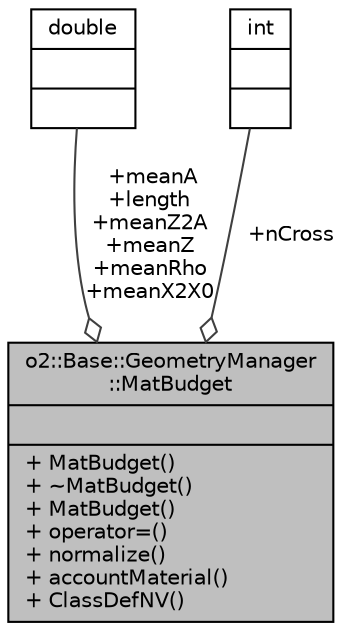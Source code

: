 digraph "o2::Base::GeometryManager::MatBudget"
{
 // INTERACTIVE_SVG=YES
  bgcolor="transparent";
  edge [fontname="Helvetica",fontsize="10",labelfontname="Helvetica",labelfontsize="10"];
  node [fontname="Helvetica",fontsize="10",shape=record];
  Node1 [label="{o2::Base::GeometryManager\l::MatBudget\n||+ MatBudget()\l+ ~MatBudget()\l+ MatBudget()\l+ operator=()\l+ normalize()\l+ accountMaterial()\l+ ClassDefNV()\l}",height=0.2,width=0.4,color="black", fillcolor="grey75", style="filled" fontcolor="black"];
  Node2 -> Node1 [color="grey25",fontsize="10",style="solid",label=" +meanA\n+length\n+meanZ2A\n+meanZ\n+meanRho\n+meanX2X0" ,arrowhead="odiamond",fontname="Helvetica"];
  Node2 [label="{double\n||}",height=0.2,width=0.4,color="black",URL="$df/de6/classdouble.html"];
  Node3 -> Node1 [color="grey25",fontsize="10",style="solid",label=" +nCross" ,arrowhead="odiamond",fontname="Helvetica"];
  Node3 [label="{int\n||}",height=0.2,width=0.4,color="black",URL="$d1/da0/classint.html"];
}
